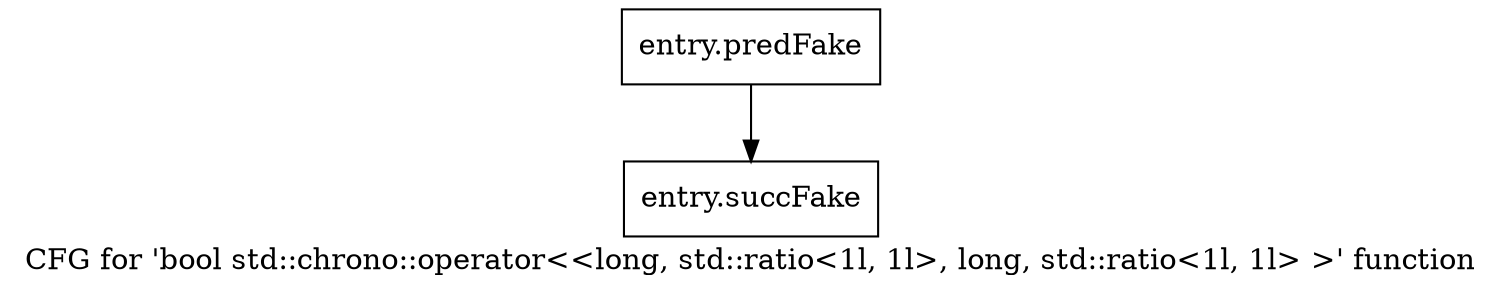 digraph "CFG for 'bool std::chrono::operator\<\<long, std::ratio\<1l, 1l\>, long, std::ratio\<1l, 1l\> \>' function" {
	label="CFG for 'bool std::chrono::operator\<\<long, std::ratio\<1l, 1l\>, long, std::ratio\<1l, 1l\> \>' function";

	Node0x5787620 [shape=record,filename="",linenumber="",label="{entry.predFake}"];
	Node0x5787620 -> Node0x58fe2b0[ callList="" memoryops="" filename="/tools/Xilinx/Vitis_HLS/2023.1/tps/lnx64/gcc-8.3.0/lib/gcc/x86_64-pc-linux-gnu/8.3.0/../../../../include/c++/8.3.0/chrono" execusionnum="1"];
	Node0x58fe2b0 [shape=record,filename="/tools/Xilinx/Vitis_HLS/2023.1/tps/lnx64/gcc-8.3.0/lib/gcc/x86_64-pc-linux-gnu/8.3.0/../../../../include/c++/8.3.0/chrono",linenumber="565",label="{entry.succFake}"];
}
